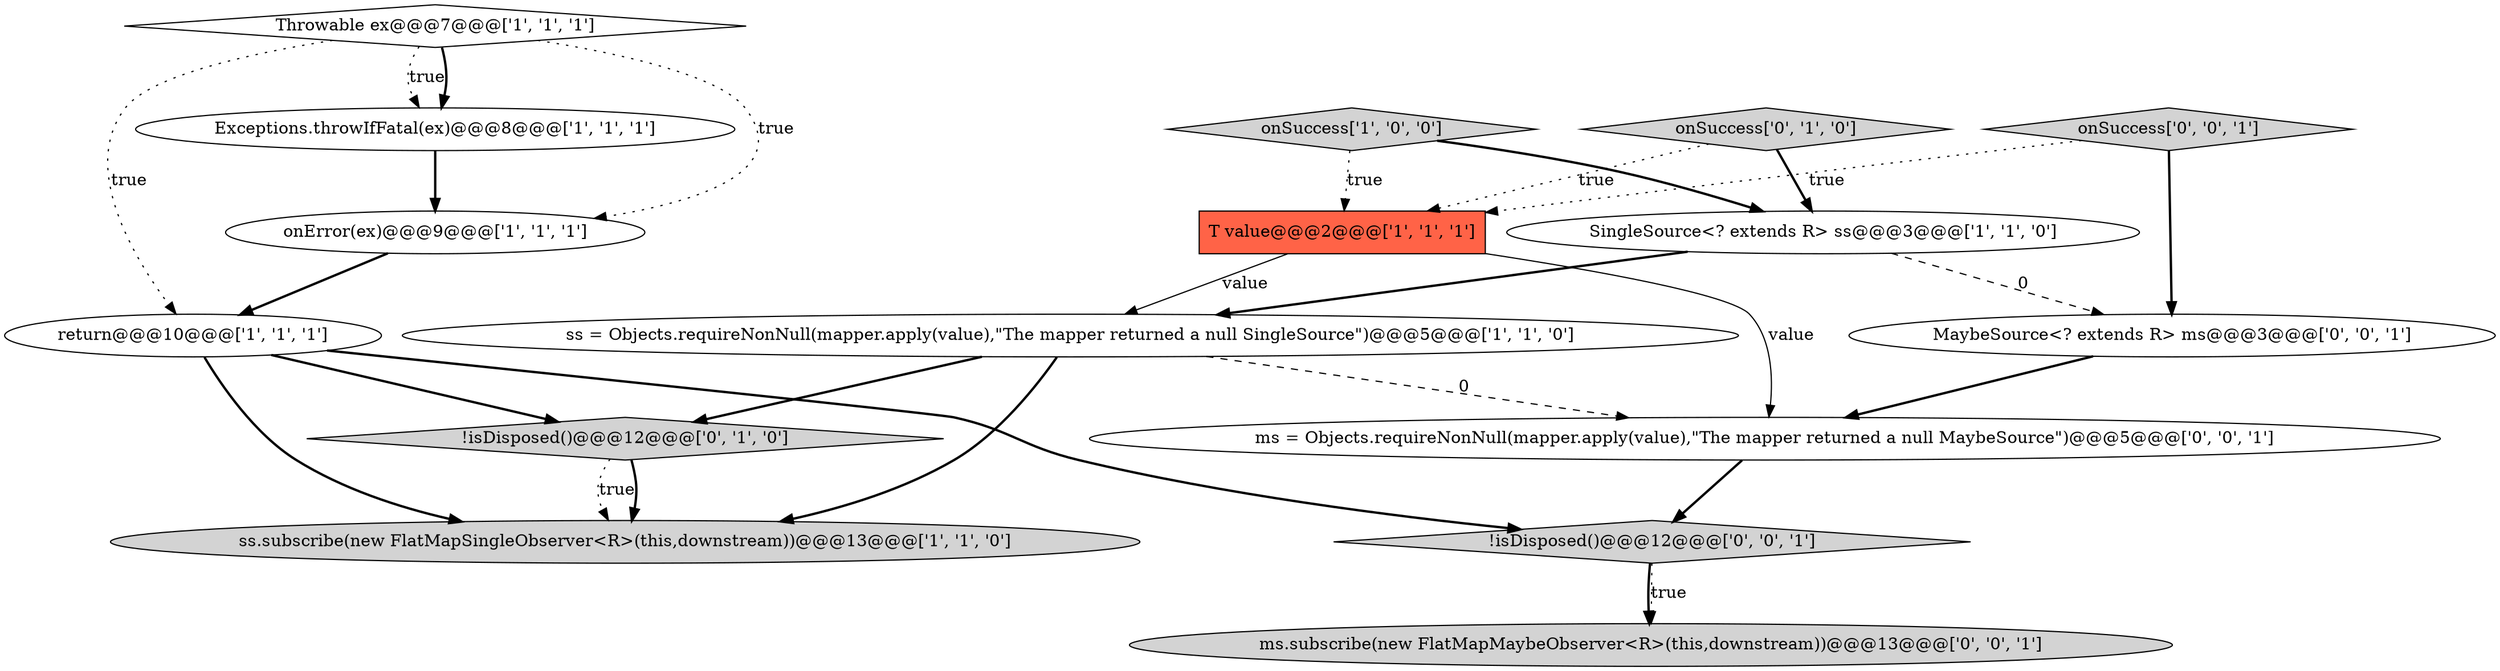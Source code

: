 digraph {
8 [style = filled, label = "ss.subscribe(new FlatMapSingleObserver<R>(this,downstream))@@@13@@@['1', '1', '0']", fillcolor = lightgray, shape = ellipse image = "AAA0AAABBB1BBB"];
6 [style = filled, label = "onError(ex)@@@9@@@['1', '1', '1']", fillcolor = white, shape = ellipse image = "AAA0AAABBB1BBB"];
1 [style = filled, label = "T value@@@2@@@['1', '1', '1']", fillcolor = tomato, shape = box image = "AAA0AAABBB1BBB"];
10 [style = filled, label = "onSuccess['0', '1', '0']", fillcolor = lightgray, shape = diamond image = "AAA0AAABBB2BBB"];
9 [style = filled, label = "!isDisposed()@@@12@@@['0', '1', '0']", fillcolor = lightgray, shape = diamond image = "AAA1AAABBB2BBB"];
5 [style = filled, label = "Exceptions.throwIfFatal(ex)@@@8@@@['1', '1', '1']", fillcolor = white, shape = ellipse image = "AAA0AAABBB1BBB"];
11 [style = filled, label = "ms.subscribe(new FlatMapMaybeObserver<R>(this,downstream))@@@13@@@['0', '0', '1']", fillcolor = lightgray, shape = ellipse image = "AAA0AAABBB3BBB"];
15 [style = filled, label = "ms = Objects.requireNonNull(mapper.apply(value),\"The mapper returned a null MaybeSource\")@@@5@@@['0', '0', '1']", fillcolor = white, shape = ellipse image = "AAA0AAABBB3BBB"];
7 [style = filled, label = "onSuccess['1', '0', '0']", fillcolor = lightgray, shape = diamond image = "AAA0AAABBB1BBB"];
3 [style = filled, label = "return@@@10@@@['1', '1', '1']", fillcolor = white, shape = ellipse image = "AAA0AAABBB1BBB"];
4 [style = filled, label = "ss = Objects.requireNonNull(mapper.apply(value),\"The mapper returned a null SingleSource\")@@@5@@@['1', '1', '0']", fillcolor = white, shape = ellipse image = "AAA0AAABBB1BBB"];
13 [style = filled, label = "onSuccess['0', '0', '1']", fillcolor = lightgray, shape = diamond image = "AAA0AAABBB3BBB"];
12 [style = filled, label = "MaybeSource<? extends R> ms@@@3@@@['0', '0', '1']", fillcolor = white, shape = ellipse image = "AAA0AAABBB3BBB"];
14 [style = filled, label = "!isDisposed()@@@12@@@['0', '0', '1']", fillcolor = lightgray, shape = diamond image = "AAA0AAABBB3BBB"];
2 [style = filled, label = "SingleSource<? extends R> ss@@@3@@@['1', '1', '0']", fillcolor = white, shape = ellipse image = "AAA0AAABBB1BBB"];
0 [style = filled, label = "Throwable ex@@@7@@@['1', '1', '1']", fillcolor = white, shape = diamond image = "AAA0AAABBB1BBB"];
9->8 [style = dotted, label="true"];
0->6 [style = dotted, label="true"];
3->14 [style = bold, label=""];
10->1 [style = dotted, label="true"];
2->4 [style = bold, label=""];
10->2 [style = bold, label=""];
13->1 [style = dotted, label="true"];
12->15 [style = bold, label=""];
1->15 [style = solid, label="value"];
0->3 [style = dotted, label="true"];
4->15 [style = dashed, label="0"];
4->8 [style = bold, label=""];
7->1 [style = dotted, label="true"];
14->11 [style = bold, label=""];
0->5 [style = dotted, label="true"];
13->12 [style = bold, label=""];
15->14 [style = bold, label=""];
4->9 [style = bold, label=""];
3->9 [style = bold, label=""];
6->3 [style = bold, label=""];
3->8 [style = bold, label=""];
1->4 [style = solid, label="value"];
9->8 [style = bold, label=""];
0->5 [style = bold, label=""];
14->11 [style = dotted, label="true"];
5->6 [style = bold, label=""];
2->12 [style = dashed, label="0"];
7->2 [style = bold, label=""];
}
